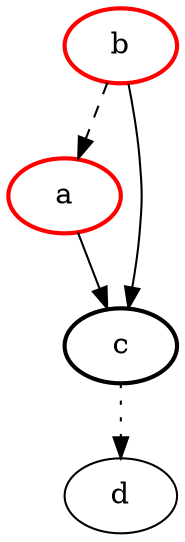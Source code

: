 digraph {
  "a" [style=bold,color=red]
  "a"->"c"
  "b" [style=bold,color=red]
  "b"->"c"
  "b"->"a" [style=dashed]
  "c" [style=bold]
  "c"->"d" [style=dotted]
}
